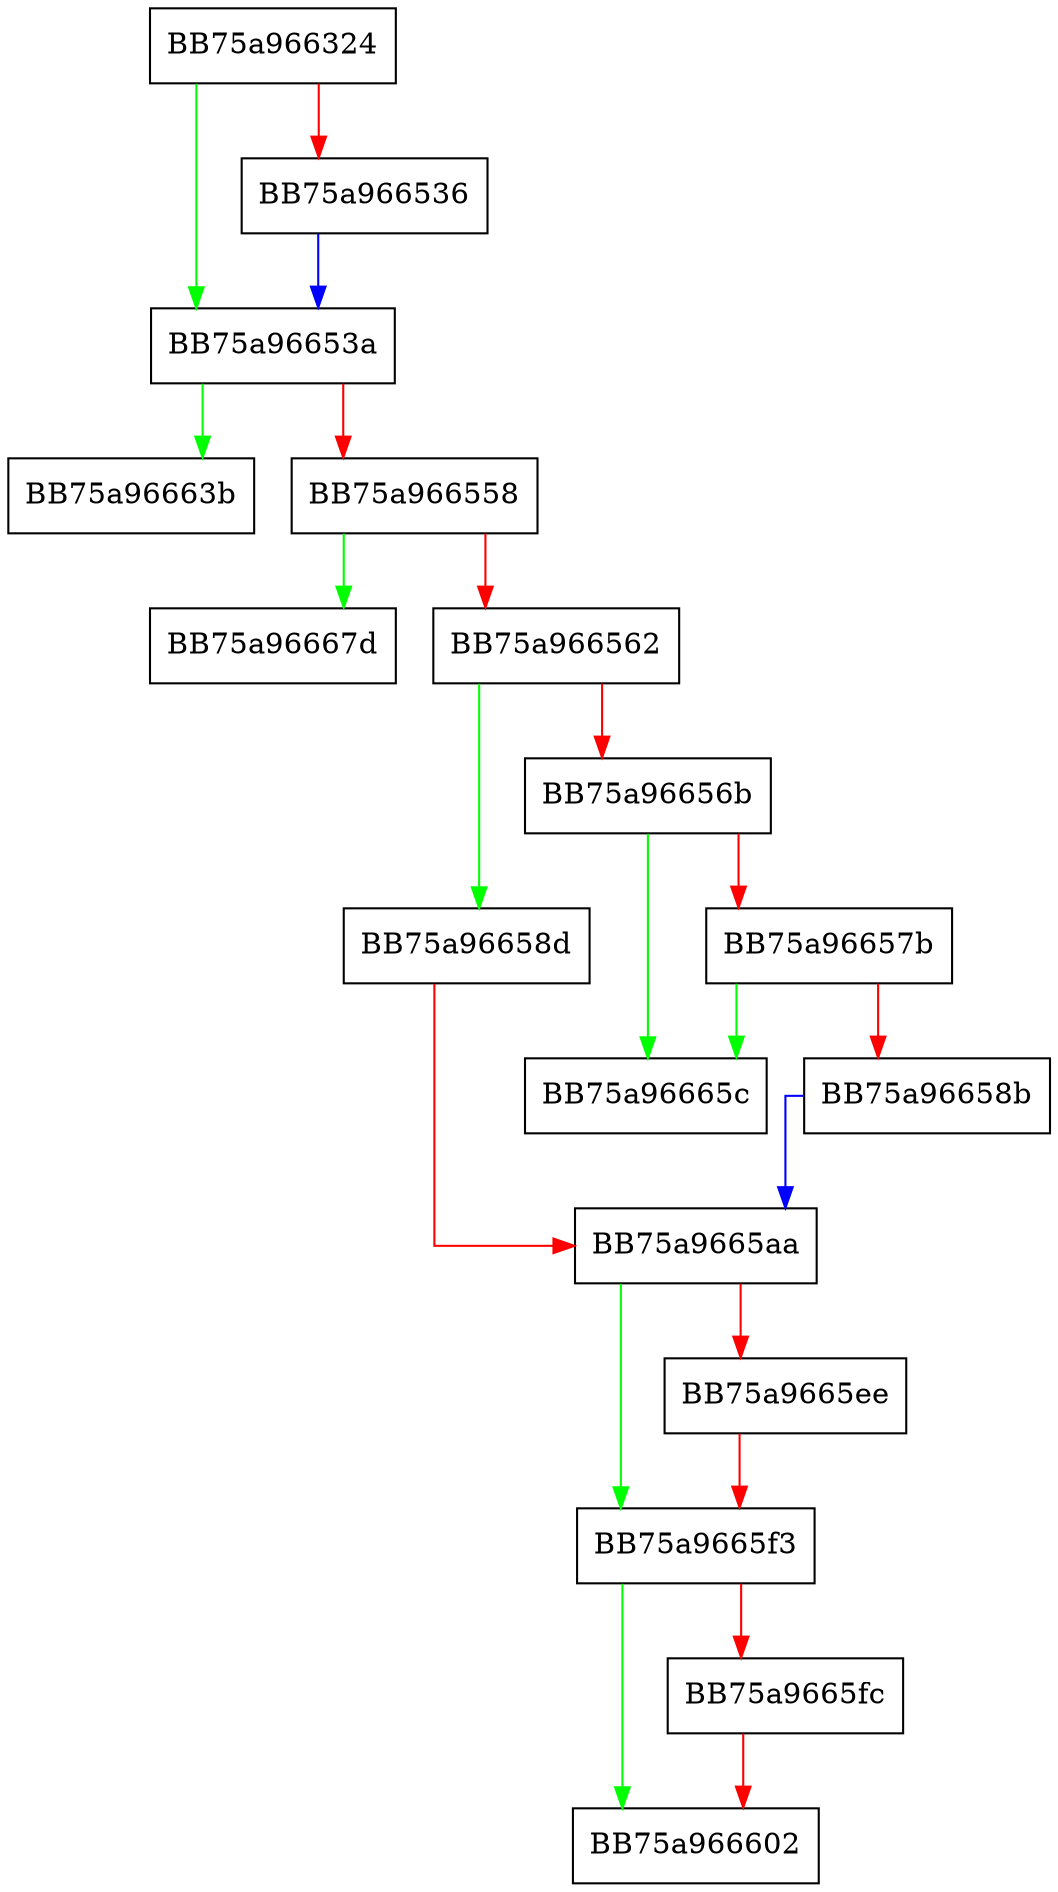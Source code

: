digraph tdt_agent_impl {
  node [shape="box"];
  graph [splines=ortho];
  BB75a966324 -> BB75a96653a [color="green"];
  BB75a966324 -> BB75a966536 [color="red"];
  BB75a966536 -> BB75a96653a [color="blue"];
  BB75a96653a -> BB75a96663b [color="green"];
  BB75a96653a -> BB75a966558 [color="red"];
  BB75a966558 -> BB75a96667d [color="green"];
  BB75a966558 -> BB75a966562 [color="red"];
  BB75a966562 -> BB75a96658d [color="green"];
  BB75a966562 -> BB75a96656b [color="red"];
  BB75a96656b -> BB75a96665c [color="green"];
  BB75a96656b -> BB75a96657b [color="red"];
  BB75a96657b -> BB75a96665c [color="green"];
  BB75a96657b -> BB75a96658b [color="red"];
  BB75a96658b -> BB75a9665aa [color="blue"];
  BB75a96658d -> BB75a9665aa [color="red"];
  BB75a9665aa -> BB75a9665f3 [color="green"];
  BB75a9665aa -> BB75a9665ee [color="red"];
  BB75a9665ee -> BB75a9665f3 [color="red"];
  BB75a9665f3 -> BB75a966602 [color="green"];
  BB75a9665f3 -> BB75a9665fc [color="red"];
  BB75a9665fc -> BB75a966602 [color="red"];
}